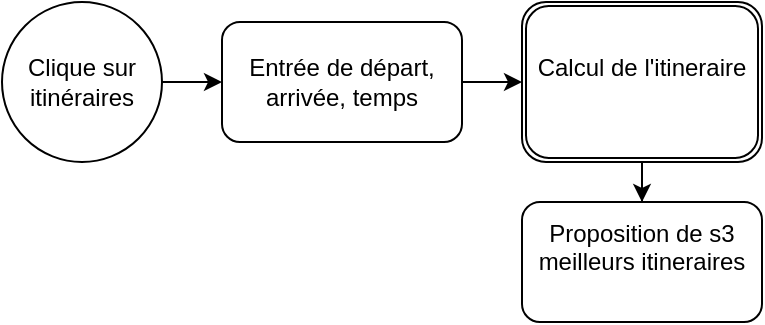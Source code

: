 <mxfile version="16.6.6" type="github">
  <diagram id="YqP27WUokVk4O-feUTNu" name="Page-1">
    <mxGraphModel dx="1422" dy="749" grid="1" gridSize="10" guides="1" tooltips="1" connect="1" arrows="1" fold="1" page="1" pageScale="1" pageWidth="850" pageHeight="1100" math="0" shadow="0">
      <root>
        <mxCell id="0" />
        <mxCell id="1" parent="0" />
        <mxCell id="Umk5Mk7T6SRKJrNun_KQ-3" style="edgeStyle=orthogonalEdgeStyle;rounded=0;orthogonalLoop=1;jettySize=auto;html=1;exitX=1;exitY=0.5;exitDx=0;exitDy=0;entryX=0;entryY=0.5;entryDx=0;entryDy=0;" edge="1" parent="1" source="Umk5Mk7T6SRKJrNun_KQ-1" target="Umk5Mk7T6SRKJrNun_KQ-2">
          <mxGeometry relative="1" as="geometry" />
        </mxCell>
        <mxCell id="Umk5Mk7T6SRKJrNun_KQ-1" value="&lt;div&gt;Clique sur itinéraires&lt;br&gt;&lt;/div&gt;" style="ellipse;whiteSpace=wrap;html=1;aspect=fixed;" vertex="1" parent="1">
          <mxGeometry x="20" y="340" width="80" height="80" as="geometry" />
        </mxCell>
        <mxCell id="Umk5Mk7T6SRKJrNun_KQ-6" style="edgeStyle=orthogonalEdgeStyle;rounded=0;orthogonalLoop=1;jettySize=auto;html=1;exitX=1;exitY=0.5;exitDx=0;exitDy=0;entryX=0;entryY=0.5;entryDx=0;entryDy=0;" edge="1" parent="1" source="Umk5Mk7T6SRKJrNun_KQ-2" target="Umk5Mk7T6SRKJrNun_KQ-4">
          <mxGeometry relative="1" as="geometry" />
        </mxCell>
        <mxCell id="Umk5Mk7T6SRKJrNun_KQ-2" value="&lt;div&gt;Entrée de départ, arrivée, temps&lt;/div&gt;" style="rounded=1;whiteSpace=wrap;html=1;" vertex="1" parent="1">
          <mxGeometry x="130" y="350" width="120" height="60" as="geometry" />
        </mxCell>
        <mxCell id="Umk5Mk7T6SRKJrNun_KQ-9" style="edgeStyle=orthogonalEdgeStyle;rounded=0;orthogonalLoop=1;jettySize=auto;html=1;exitX=0.5;exitY=1;exitDx=0;exitDy=0;" edge="1" parent="1" source="Umk5Mk7T6SRKJrNun_KQ-4" target="Umk5Mk7T6SRKJrNun_KQ-7">
          <mxGeometry relative="1" as="geometry" />
        </mxCell>
        <mxCell id="Umk5Mk7T6SRKJrNun_KQ-4" value="&lt;div&gt;Calcul de l&#39;itineraire&lt;/div&gt;&lt;div&gt;&lt;br&gt;&lt;/div&gt;" style="shape=ext;double=1;rounded=1;whiteSpace=wrap;html=1;" vertex="1" parent="1">
          <mxGeometry x="280" y="340" width="120" height="80" as="geometry" />
        </mxCell>
        <mxCell id="Umk5Mk7T6SRKJrNun_KQ-7" value="&lt;div&gt;Proposition de s3 meilleurs itineraires&lt;/div&gt;&lt;div&gt;&lt;br&gt;&lt;/div&gt;" style="rounded=1;whiteSpace=wrap;html=1;" vertex="1" parent="1">
          <mxGeometry x="280" y="440" width="120" height="60" as="geometry" />
        </mxCell>
      </root>
    </mxGraphModel>
  </diagram>
</mxfile>
